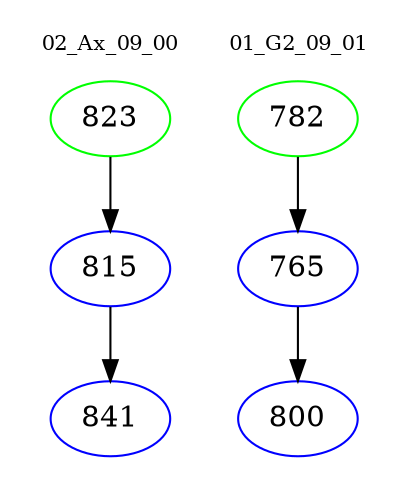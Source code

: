 digraph{
subgraph cluster_0 {
color = white
label = "02_Ax_09_00";
fontsize=10;
T0_823 [label="823", color="green"]
T0_823 -> T0_815 [color="black"]
T0_815 [label="815", color="blue"]
T0_815 -> T0_841 [color="black"]
T0_841 [label="841", color="blue"]
}
subgraph cluster_1 {
color = white
label = "01_G2_09_01";
fontsize=10;
T1_782 [label="782", color="green"]
T1_782 -> T1_765 [color="black"]
T1_765 [label="765", color="blue"]
T1_765 -> T1_800 [color="black"]
T1_800 [label="800", color="blue"]
}
}
